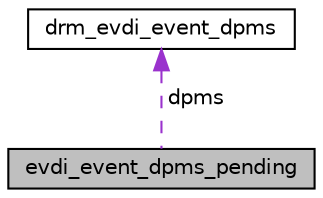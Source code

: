 digraph "evdi_event_dpms_pending"
{
 // LATEX_PDF_SIZE
  edge [fontname="Helvetica",fontsize="10",labelfontname="Helvetica",labelfontsize="10"];
  node [fontname="Helvetica",fontsize="10",shape=record];
  Node1 [label="evdi_event_dpms_pending",height=0.2,width=0.4,color="black", fillcolor="grey75", style="filled", fontcolor="black",tooltip=" "];
  Node2 -> Node1 [dir="back",color="darkorchid3",fontsize="10",style="dashed",label=" dpms" ,fontname="Helvetica"];
  Node2 [label="drm_evdi_event_dpms",height=0.2,width=0.4,color="black", fillcolor="white", style="filled",URL="$structdrm__evdi__event__dpms.html",tooltip=" "];
}
